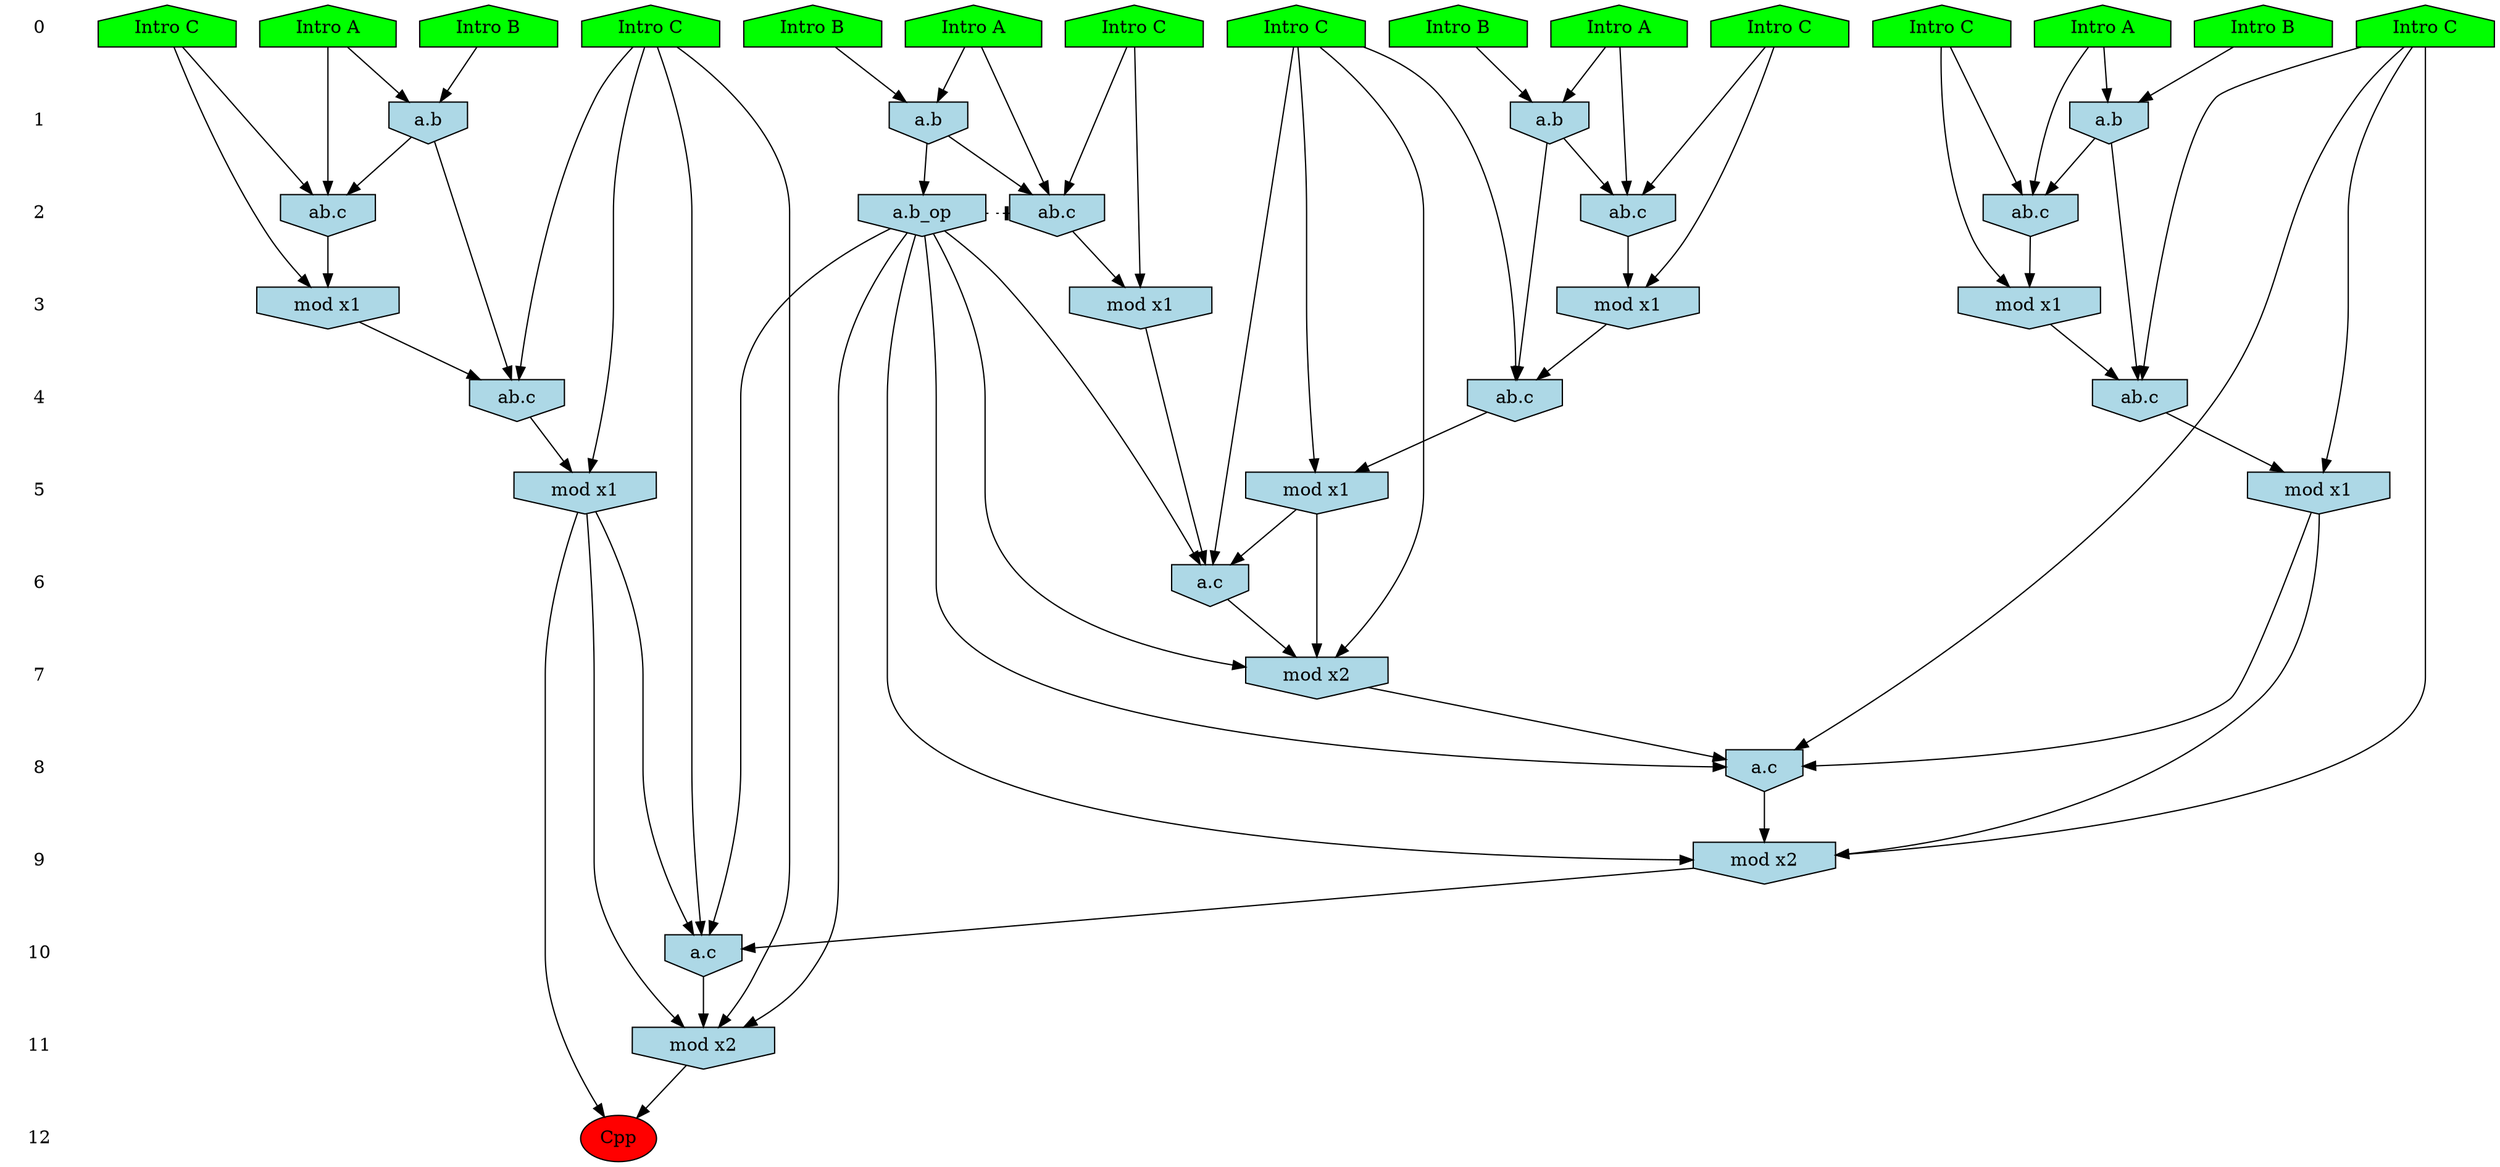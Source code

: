 /* Compression of 1 causal flows obtained in average at 2.012329E+01 t.u */
/* Compressed causal flows were: [3726] */
digraph G{
 ranksep=.5 ; 
{ rank = same ; "0" [shape=plaintext] ; node_1 [label ="Intro A", shape=house, style=filled, fillcolor=green] ;
node_2 [label ="Intro B", shape=house, style=filled, fillcolor=green] ;
node_3 [label ="Intro B", shape=house, style=filled, fillcolor=green] ;
node_4 [label ="Intro A", shape=house, style=filled, fillcolor=green] ;
node_5 [label ="Intro B", shape=house, style=filled, fillcolor=green] ;
node_6 [label ="Intro A", shape=house, style=filled, fillcolor=green] ;
node_7 [label ="Intro B", shape=house, style=filled, fillcolor=green] ;
node_8 [label ="Intro A", shape=house, style=filled, fillcolor=green] ;
node_9 [label ="Intro C", shape=house, style=filled, fillcolor=green] ;
node_10 [label ="Intro C", shape=house, style=filled, fillcolor=green] ;
node_11 [label ="Intro C", shape=house, style=filled, fillcolor=green] ;
node_12 [label ="Intro C", shape=house, style=filled, fillcolor=green] ;
node_13 [label ="Intro C", shape=house, style=filled, fillcolor=green] ;
node_14 [label ="Intro C", shape=house, style=filled, fillcolor=green] ;
node_15 [label ="Intro C", shape=house, style=filled, fillcolor=green] ;
}
{ rank = same ; "1" [shape=plaintext] ; node_16 [label="a.b", shape=invhouse, style=filled, fillcolor = lightblue] ;
node_21 [label="a.b", shape=invhouse, style=filled, fillcolor = lightblue] ;
node_23 [label="a.b", shape=invhouse, style=filled, fillcolor = lightblue] ;
node_29 [label="a.b", shape=invhouse, style=filled, fillcolor = lightblue] ;
}
{ rank = same ; "2" [shape=plaintext] ; node_17 [label="ab.c", shape=invhouse, style=filled, fillcolor = lightblue] ;
node_22 [label="ab.c", shape=invhouse, style=filled, fillcolor = lightblue] ;
node_24 [label="ab.c", shape=invhouse, style=filled, fillcolor = lightblue] ;
node_27 [label="a.b_op", shape=invhouse, style=filled, fillcolor = lightblue] ;
node_30 [label="ab.c", shape=invhouse, style=filled, fillcolor = lightblue] ;
}
{ rank = same ; "3" [shape=plaintext] ; node_18 [label="mod x1", shape=invhouse, style=filled, fillcolor = lightblue] ;
node_25 [label="mod x1", shape=invhouse, style=filled, fillcolor = lightblue] ;
node_26 [label="mod x1", shape=invhouse, style=filled, fillcolor = lightblue] ;
node_31 [label="mod x1", shape=invhouse, style=filled, fillcolor = lightblue] ;
}
{ rank = same ; "4" [shape=plaintext] ; node_19 [label="ab.c", shape=invhouse, style=filled, fillcolor = lightblue] ;
node_28 [label="ab.c", shape=invhouse, style=filled, fillcolor = lightblue] ;
node_34 [label="ab.c", shape=invhouse, style=filled, fillcolor = lightblue] ;
}
{ rank = same ; "5" [shape=plaintext] ; node_20 [label="mod x1", shape=invhouse, style=filled, fillcolor = lightblue] ;
node_32 [label="mod x1", shape=invhouse, style=filled, fillcolor = lightblue] ;
node_36 [label="mod x1", shape=invhouse, style=filled, fillcolor = lightblue] ;
}
{ rank = same ; "6" [shape=plaintext] ; node_33 [label="a.c", shape=invhouse, style=filled, fillcolor = lightblue] ;
}
{ rank = same ; "7" [shape=plaintext] ; node_35 [label="mod x2", shape=invhouse, style=filled, fillcolor = lightblue] ;
}
{ rank = same ; "8" [shape=plaintext] ; node_37 [label="a.c", shape=invhouse, style=filled, fillcolor = lightblue] ;
}
{ rank = same ; "9" [shape=plaintext] ; node_38 [label="mod x2", shape=invhouse, style=filled, fillcolor = lightblue] ;
}
{ rank = same ; "10" [shape=plaintext] ; node_39 [label="a.c", shape=invhouse, style=filled, fillcolor = lightblue] ;
}
{ rank = same ; "11" [shape=plaintext] ; node_40 [label="mod x2", shape=invhouse, style=filled, fillcolor = lightblue] ;
}
{ rank = same ; "12" [shape=plaintext] ; node_41 [label ="Cpp", style=filled, fillcolor=red] ;
}
"0" -> "1" [style="invis"]; 
"1" -> "2" [style="invis"]; 
"2" -> "3" [style="invis"]; 
"3" -> "4" [style="invis"]; 
"4" -> "5" [style="invis"]; 
"5" -> "6" [style="invis"]; 
"6" -> "7" [style="invis"]; 
"7" -> "8" [style="invis"]; 
"8" -> "9" [style="invis"]; 
"9" -> "10" [style="invis"]; 
"10" -> "11" [style="invis"]; 
"11" -> "12" [style="invis"]; 
node_1 -> node_16
node_2 -> node_16
node_1 -> node_17
node_9 -> node_17
node_16 -> node_17
node_9 -> node_18
node_17 -> node_18
node_11 -> node_19
node_16 -> node_19
node_18 -> node_19
node_11 -> node_20
node_19 -> node_20
node_5 -> node_21
node_6 -> node_21
node_6 -> node_22
node_15 -> node_22
node_21 -> node_22
node_7 -> node_23
node_8 -> node_23
node_8 -> node_24
node_12 -> node_24
node_23 -> node_24
node_15 -> node_25
node_22 -> node_25
node_12 -> node_26
node_24 -> node_26
node_23 -> node_27
node_13 -> node_28
node_21 -> node_28
node_25 -> node_28
node_3 -> node_29
node_4 -> node_29
node_4 -> node_30
node_10 -> node_30
node_29 -> node_30
node_10 -> node_31
node_30 -> node_31
node_13 -> node_32
node_28 -> node_32
node_13 -> node_33
node_26 -> node_33
node_27 -> node_33
node_32 -> node_33
node_14 -> node_34
node_29 -> node_34
node_31 -> node_34
node_13 -> node_35
node_27 -> node_35
node_32 -> node_35
node_33 -> node_35
node_14 -> node_36
node_34 -> node_36
node_14 -> node_37
node_27 -> node_37
node_35 -> node_37
node_36 -> node_37
node_14 -> node_38
node_27 -> node_38
node_36 -> node_38
node_37 -> node_38
node_11 -> node_39
node_20 -> node_39
node_27 -> node_39
node_38 -> node_39
node_11 -> node_40
node_20 -> node_40
node_27 -> node_40
node_39 -> node_40
node_20 -> node_41
node_40 -> node_41
node_27 -> node_24 [style=dotted, arrowhead = tee] 
}
/*
 Dot generation time: 0.000177
*/